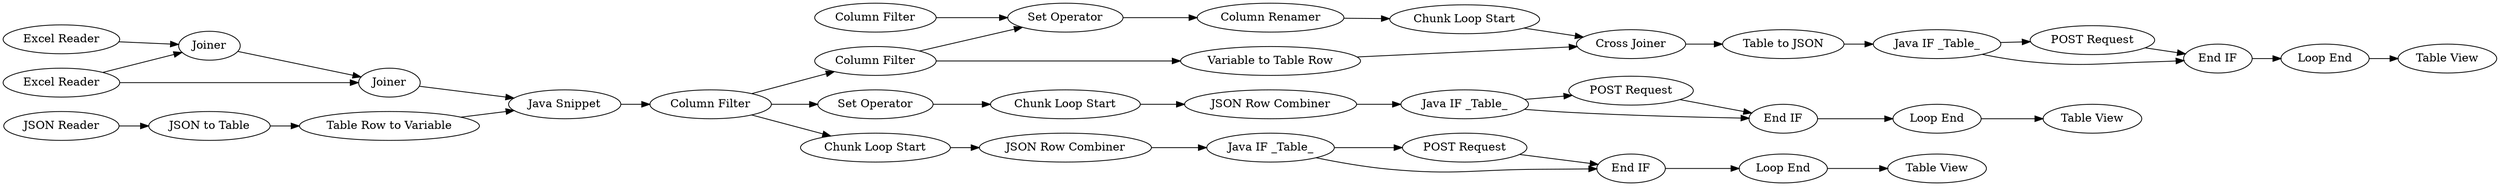 digraph {
	"-4673847886442783082_45" [label="Table View"]
	"8400072390640968297_2" [label="Java Snippet"]
	"-3524422384045878023_36" [label="Loop End"]
	"-3524422384045878023_26" [label="Table to JSON"]
	"-8832061953353349304_8" [label="POST Request"]
	"-661352042150064890_13" [label="JSON to Table"]
	"-4673847886442783082_43" [label="Table View"]
	"-7664432998373563864_5" [label=Joiner]
	"-3524422384045878023_18" [label="Column Filter"]
	"-3524422384045878023_10" [label="Chunk Loop Start"]
	"-3524422384045878023_25" [label="Set Operator"]
	"-3524422384045878023_31" [label="POST Request"]
	"-3524422384045878023_19" [label="Column Filter"]
	"-3524422384045878023_27" [label="Column Renamer"]
	"-2938979715270377169_34" [label="POST Request"]
	"-4673847886442783082_1" [label="Excel Reader"]
	"-2938979715270377169_37" [label="Set Operator"]
	"-8832061953353349304_38" [label="End IF"]
	"-7664432998373563864_16" [label=Joiner]
	"-8832061953353349304_36" [label="Loop End"]
	"-2938979715270377169_36" [label="End IF"]
	"8400072390640968297_17" [label="Column Filter"]
	"-3524422384045878023_33" [label="End IF"]
	"-7664432998373563864_3" [label="Excel Reader"]
	"-2938979715270377169_41" [label="Loop End"]
	"-2938979715270377169_35" [label="Java IF _Table_"]
	"-3524422384045878023_30" [label="Variable to Table Row"]
	"-8832061953353349304_32" [label="Java IF _Table_"]
	"-8832061953353349304_10" [label="Chunk Loop Start"]
	"-661352042150064890_14" [label="Table Row to Variable"]
	"-3524422384045878023_28" [label="Cross Joiner"]
	"-4673847886442783082_47" [label="Table View"]
	"-2938979715270377169_38" [label="JSON Row Combiner"]
	"-8832061953353349304_35" [label="JSON Row Combiner"]
	"-2938979715270377169_10" [label="Chunk Loop Start"]
	"-3524422384045878023_32" [label="Java IF _Table_"]
	"-661352042150064890_12" [label="JSON Reader"]
	"-2938979715270377169_35" -> "-2938979715270377169_36"
	"8400072390640968297_17" -> "-2938979715270377169_37"
	"-3524422384045878023_32" -> "-3524422384045878023_33"
	"-661352042150064890_13" -> "-661352042150064890_14"
	"-2938979715270377169_35" -> "-2938979715270377169_34"
	"-3524422384045878023_25" -> "-3524422384045878023_27"
	"-8832061953353349304_32" -> "-8832061953353349304_38"
	"-7664432998373563864_5" -> "-7664432998373563864_16"
	"-8832061953353349304_35" -> "-8832061953353349304_32"
	"-7664432998373563864_3" -> "-7664432998373563864_16"
	"-3524422384045878023_10" -> "-3524422384045878023_28"
	"-661352042150064890_12" -> "-661352042150064890_13"
	"-8832061953353349304_8" -> "-8832061953353349304_38"
	"-8832061953353349304_36" -> "-4673847886442783082_45"
	"8400072390640968297_17" -> "-3524422384045878023_18"
	"-3524422384045878023_33" -> "-3524422384045878023_36"
	"-661352042150064890_14" -> "8400072390640968297_2"
	"8400072390640968297_2" -> "8400072390640968297_17"
	"-3524422384045878023_31" -> "-3524422384045878023_33"
	"8400072390640968297_17" -> "-8832061953353349304_10"
	"-2938979715270377169_34" -> "-2938979715270377169_36"
	"-2938979715270377169_36" -> "-2938979715270377169_41"
	"-8832061953353349304_38" -> "-8832061953353349304_36"
	"-3524422384045878023_28" -> "-3524422384045878023_26"
	"-4673847886442783082_1" -> "-7664432998373563864_5"
	"-7664432998373563864_3" -> "-7664432998373563864_5"
	"-3524422384045878023_32" -> "-3524422384045878023_31"
	"-2938979715270377169_41" -> "-4673847886442783082_47"
	"-3524422384045878023_19" -> "-3524422384045878023_25"
	"-3524422384045878023_30" -> "-3524422384045878023_28"
	"-3524422384045878023_27" -> "-3524422384045878023_10"
	"-3524422384045878023_26" -> "-3524422384045878023_32"
	"-2938979715270377169_37" -> "-2938979715270377169_10"
	"-3524422384045878023_36" -> "-4673847886442783082_43"
	"-3524422384045878023_18" -> "-3524422384045878023_25"
	"-8832061953353349304_32" -> "-8832061953353349304_8"
	"-7664432998373563864_16" -> "8400072390640968297_2"
	"-2938979715270377169_10" -> "-2938979715270377169_38"
	"-3524422384045878023_18" -> "-3524422384045878023_30"
	"-8832061953353349304_10" -> "-8832061953353349304_35"
	"-2938979715270377169_38" -> "-2938979715270377169_35"
	rankdir=LR
}
